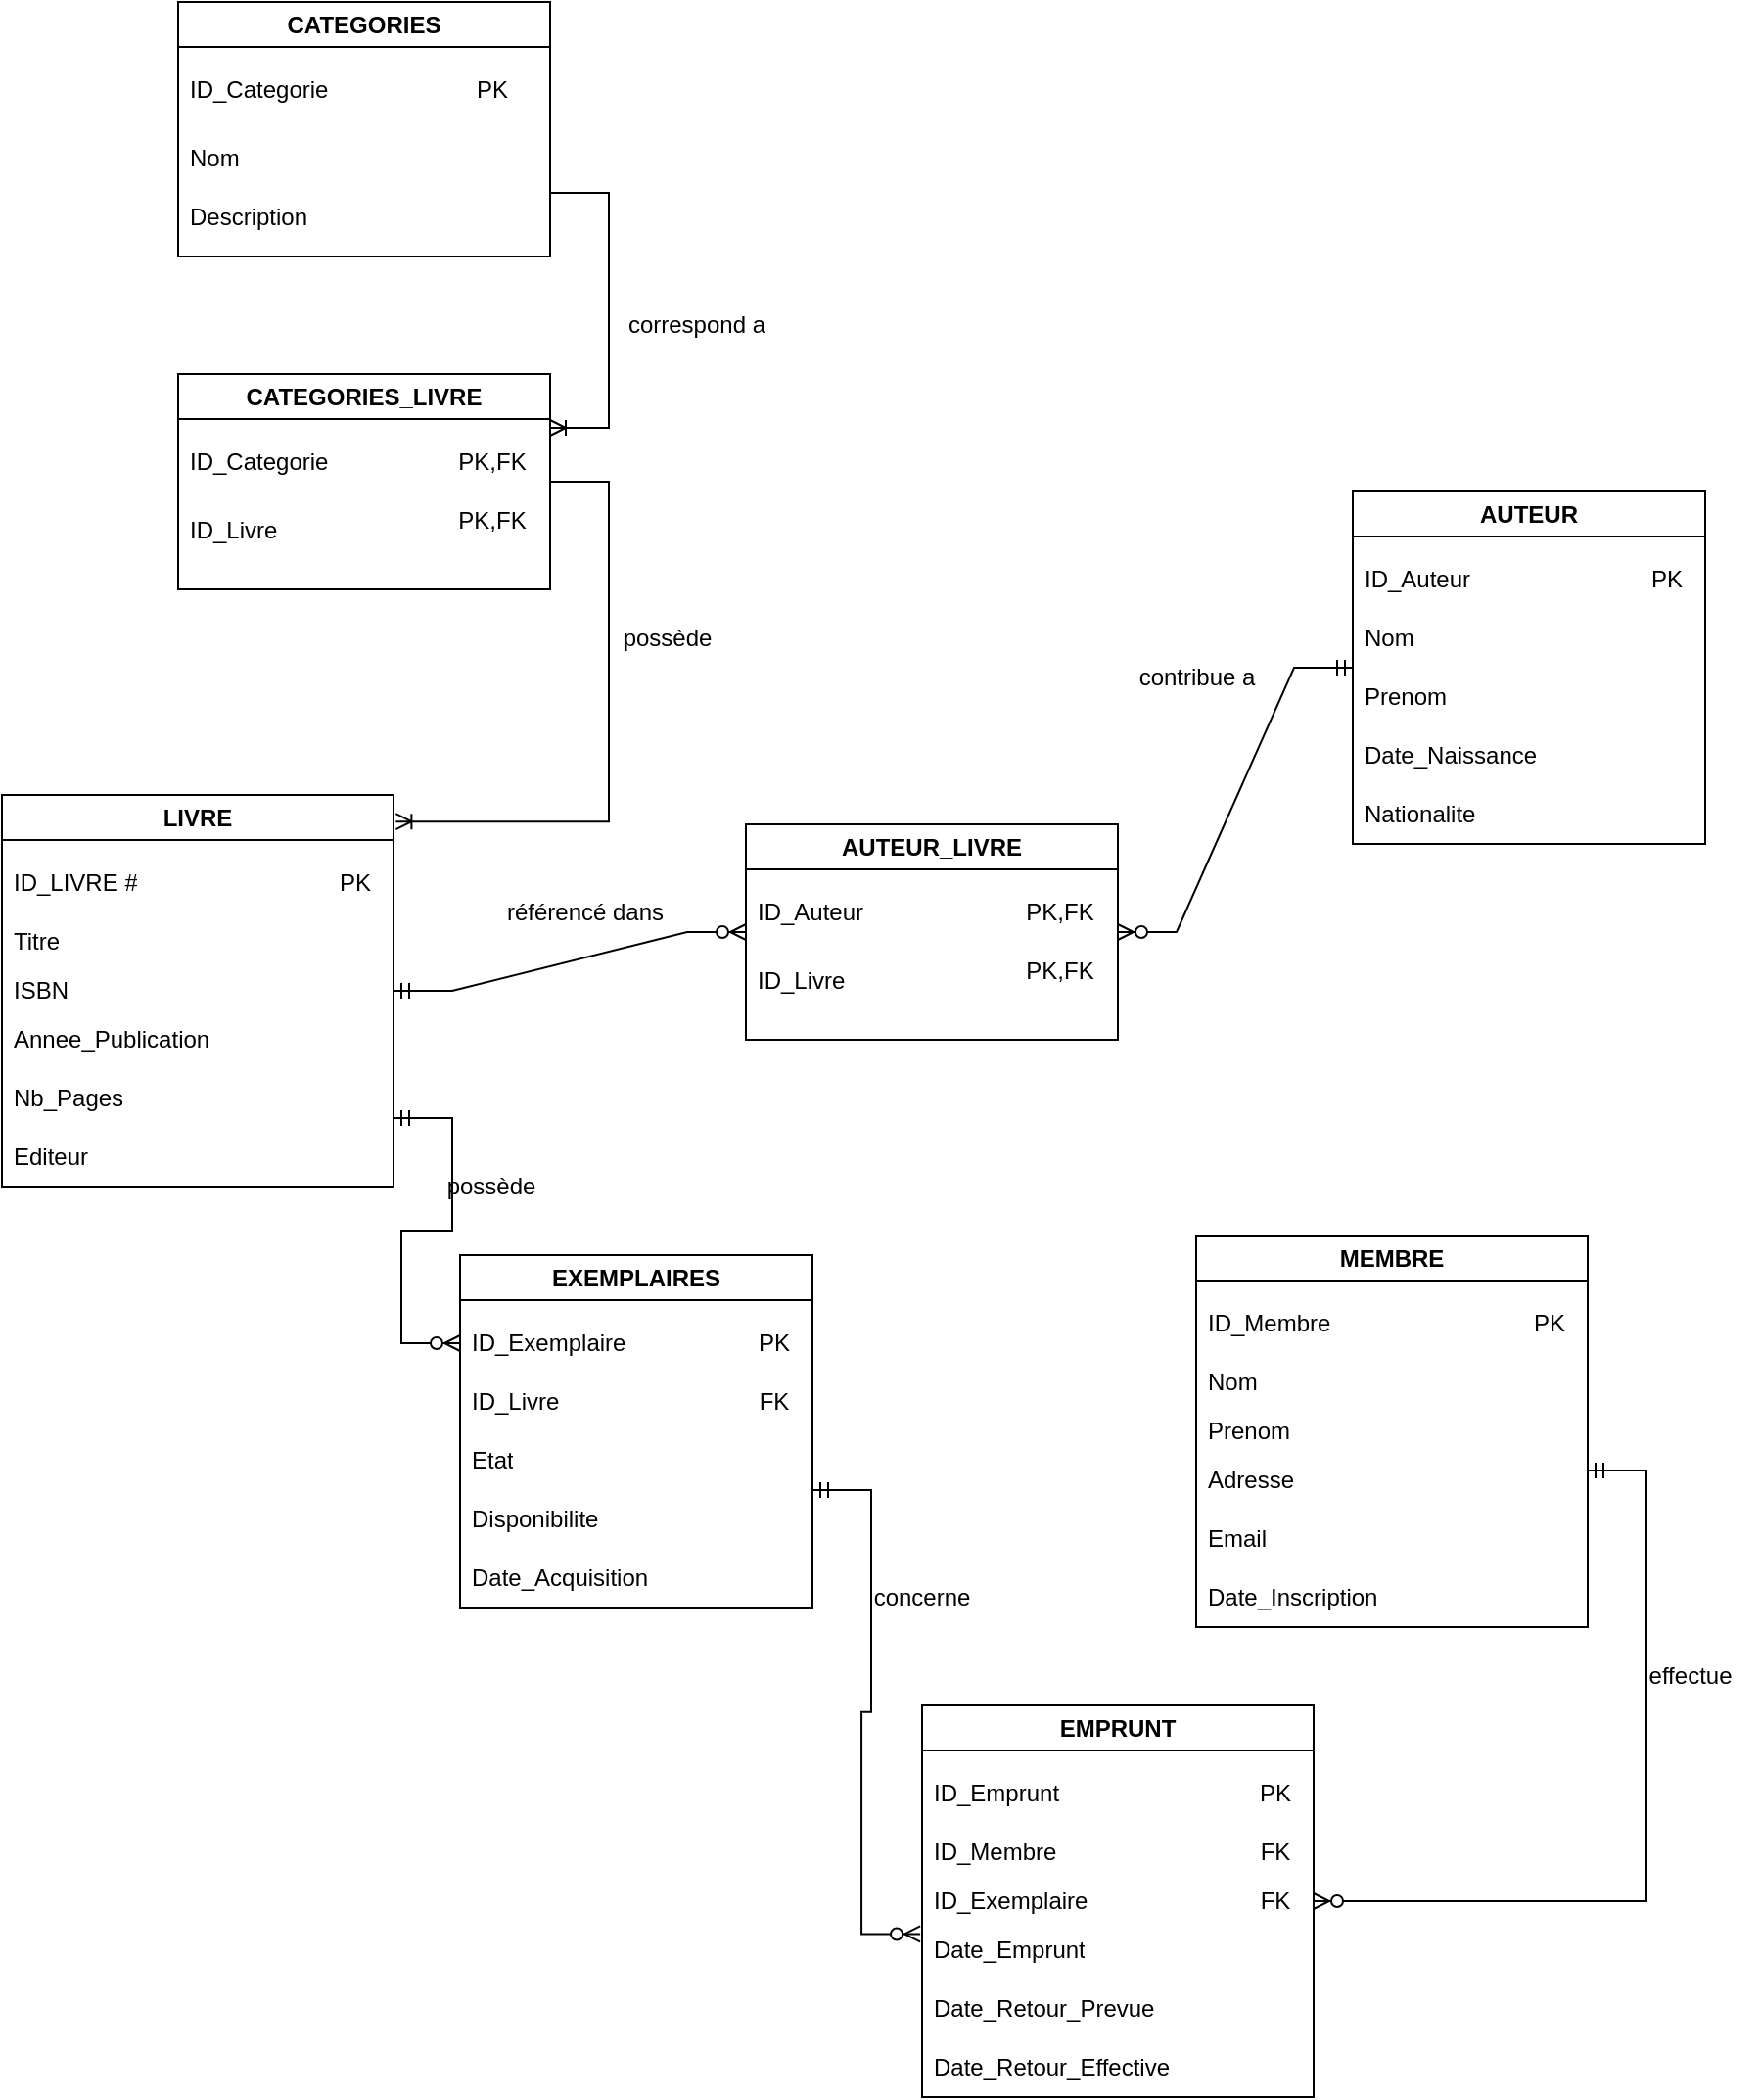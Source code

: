 <mxfile version="26.0.16">
  <diagram name="Page-1" id="eWk1_7pluJu55X0lNaEw">
    <mxGraphModel dx="1937" dy="1066" grid="1" gridSize="10" guides="1" tooltips="1" connect="1" arrows="1" fold="1" page="1" pageScale="1" pageWidth="827" pageHeight="1169" math="0" shadow="0">
      <root>
        <mxCell id="0" />
        <mxCell id="1" parent="0" />
        <mxCell id="pBnvmYbIh0TV2Lcnr2Pb-42" value="contribue a" style="text;html=1;align=center;verticalAlign=middle;resizable=0;points=[];autosize=1;strokeColor=none;fillColor=none;" parent="1" vertex="1">
          <mxGeometry x="570" y="410" width="80" height="30" as="geometry" />
        </mxCell>
        <mxCell id="pBnvmYbIh0TV2Lcnr2Pb-68" value="" style="edgeStyle=entityRelationEdgeStyle;fontSize=12;html=1;endArrow=ERzeroToMany;startArrow=ERmandOne;rounded=0;" parent="1" target="zZpr5M-_7XazHgn03-xu-23" edge="1">
          <mxGeometry width="100" height="100" relative="1" as="geometry">
            <mxPoint x="810" y="830" as="sourcePoint" />
            <mxPoint x="820" y="1020" as="targetPoint" />
          </mxGeometry>
        </mxCell>
        <mxCell id="pBnvmYbIh0TV2Lcnr2Pb-44" value="effectue" style="text;html=1;align=center;verticalAlign=middle;resizable=0;points=[];autosize=1;strokeColor=none;fillColor=none;" parent="1" vertex="1">
          <mxGeometry x="827" y="920" width="70" height="30" as="geometry" />
        </mxCell>
        <mxCell id="pBnvmYbIh0TV2Lcnr2Pb-70" value="" style="edgeStyle=entityRelationEdgeStyle;fontSize=12;html=1;endArrow=ERzeroToMany;startArrow=ERmandOne;rounded=0;entryX=0;entryY=0.5;entryDx=0;entryDy=0;" parent="1" target="pBnvmYbIh0TV2Lcnr2Pb-30" edge="1">
          <mxGeometry width="100" height="100" relative="1" as="geometry">
            <mxPoint x="200" y="650" as="sourcePoint" />
            <mxPoint x="170" y="860" as="targetPoint" />
          </mxGeometry>
        </mxCell>
        <mxCell id="zZpr5M-_7XazHgn03-xu-4" value="EXEMPLAIRES" style="swimlane;whiteSpace=wrap;html=1;" vertex="1" parent="1">
          <mxGeometry x="234" y="720" width="180" height="180" as="geometry" />
        </mxCell>
        <mxCell id="pBnvmYbIh0TV2Lcnr2Pb-30" value="ID_Exemplaire&amp;nbsp;" style="text;strokeColor=none;fillColor=none;align=left;verticalAlign=middle;spacingLeft=4;spacingRight=4;overflow=hidden;points=[[0,0.5],[1,0.5]];portConstraint=eastwest;rotatable=0;whiteSpace=wrap;html=1;" parent="zZpr5M-_7XazHgn03-xu-4" vertex="1">
          <mxGeometry y="30" width="120" height="30" as="geometry" />
        </mxCell>
        <mxCell id="pBnvmYbIh0TV2Lcnr2Pb-31" value="Etat" style="text;strokeColor=none;fillColor=none;align=left;verticalAlign=middle;spacingLeft=4;spacingRight=4;overflow=hidden;points=[[0,0.5],[1,0.5]];portConstraint=eastwest;rotatable=0;whiteSpace=wrap;html=1;" parent="zZpr5M-_7XazHgn03-xu-4" vertex="1">
          <mxGeometry y="90" width="120" height="30" as="geometry" />
        </mxCell>
        <mxCell id="pBnvmYbIh0TV2Lcnr2Pb-32" value="Disponibilite" style="text;strokeColor=none;fillColor=none;align=left;verticalAlign=middle;spacingLeft=4;spacingRight=4;overflow=hidden;points=[[0,0.5],[1,0.5]];portConstraint=eastwest;rotatable=0;whiteSpace=wrap;html=1;" parent="zZpr5M-_7XazHgn03-xu-4" vertex="1">
          <mxGeometry y="120" width="120" height="30" as="geometry" />
        </mxCell>
        <mxCell id="pBnvmYbIh0TV2Lcnr2Pb-33" value="Date_Acquisition" style="text;strokeColor=none;fillColor=none;align=left;verticalAlign=middle;spacingLeft=4;spacingRight=4;overflow=hidden;points=[[0,0.5],[1,0.5]];portConstraint=eastwest;rotatable=0;whiteSpace=wrap;html=1;" parent="zZpr5M-_7XazHgn03-xu-4" vertex="1">
          <mxGeometry y="150" width="120" height="30" as="geometry" />
        </mxCell>
        <mxCell id="zZpr5M-_7XazHgn03-xu-5" value="ID_Livre" style="text;strokeColor=none;fillColor=none;align=left;verticalAlign=middle;spacingLeft=4;spacingRight=4;overflow=hidden;points=[[0,0.5],[1,0.5]];portConstraint=eastwest;rotatable=0;whiteSpace=wrap;html=1;" vertex="1" parent="zZpr5M-_7XazHgn03-xu-4">
          <mxGeometry y="60" width="120" height="30" as="geometry" />
        </mxCell>
        <mxCell id="zZpr5M-_7XazHgn03-xu-6" value="PK" style="text;html=1;align=center;verticalAlign=middle;resizable=0;points=[];autosize=1;strokeColor=none;fillColor=none;" vertex="1" parent="zZpr5M-_7XazHgn03-xu-4">
          <mxGeometry x="140" y="30" width="40" height="30" as="geometry" />
        </mxCell>
        <mxCell id="zZpr5M-_7XazHgn03-xu-10" value="FK" style="text;html=1;align=center;verticalAlign=middle;resizable=0;points=[];autosize=1;strokeColor=none;fillColor=none;" vertex="1" parent="zZpr5M-_7XazHgn03-xu-4">
          <mxGeometry x="140" y="60" width="40" height="30" as="geometry" />
        </mxCell>
        <mxCell id="zZpr5M-_7XazHgn03-xu-11" value="LIVRE" style="swimlane;whiteSpace=wrap;html=1;" vertex="1" parent="1">
          <mxGeometry y="485" width="200" height="200" as="geometry" />
        </mxCell>
        <mxCell id="zZpr5M-_7XazHgn03-xu-12" value="ID_LIVRE #" style="text;strokeColor=none;fillColor=none;align=left;verticalAlign=middle;spacingLeft=4;spacingRight=4;overflow=hidden;points=[[0,0.5],[1,0.5]];portConstraint=eastwest;rotatable=0;whiteSpace=wrap;html=1;" vertex="1" parent="zZpr5M-_7XazHgn03-xu-11">
          <mxGeometry y="30" width="160" height="30" as="geometry" />
        </mxCell>
        <mxCell id="zZpr5M-_7XazHgn03-xu-13" value="Titre" style="text;strokeColor=none;fillColor=none;align=left;verticalAlign=middle;spacingLeft=4;spacingRight=4;overflow=hidden;points=[[0,0.5],[1,0.5]];portConstraint=eastwest;rotatable=0;whiteSpace=wrap;html=1;" vertex="1" parent="zZpr5M-_7XazHgn03-xu-11">
          <mxGeometry y="60" width="160" height="30" as="geometry" />
        </mxCell>
        <mxCell id="zZpr5M-_7XazHgn03-xu-14" value="ISBN" style="text;strokeColor=none;fillColor=none;align=left;verticalAlign=middle;spacingLeft=4;spacingRight=4;overflow=hidden;points=[[0,0.5],[1,0.5]];portConstraint=eastwest;rotatable=0;whiteSpace=wrap;html=1;" vertex="1" parent="zZpr5M-_7XazHgn03-xu-11">
          <mxGeometry y="85" width="160" height="30" as="geometry" />
        </mxCell>
        <mxCell id="zZpr5M-_7XazHgn03-xu-15" value="Annee_Publication" style="text;strokeColor=none;fillColor=none;align=left;verticalAlign=middle;spacingLeft=4;spacingRight=4;overflow=hidden;points=[[0,0.5],[1,0.5]];portConstraint=eastwest;rotatable=0;whiteSpace=wrap;html=1;" vertex="1" parent="zZpr5M-_7XazHgn03-xu-11">
          <mxGeometry y="110" width="160" height="30" as="geometry" />
        </mxCell>
        <mxCell id="zZpr5M-_7XazHgn03-xu-16" value="Nb_Pages" style="text;strokeColor=none;fillColor=none;align=left;verticalAlign=middle;spacingLeft=4;spacingRight=4;overflow=hidden;points=[[0,0.5],[1,0.5]];portConstraint=eastwest;rotatable=0;whiteSpace=wrap;html=1;" vertex="1" parent="zZpr5M-_7XazHgn03-xu-11">
          <mxGeometry y="140" width="160" height="30" as="geometry" />
        </mxCell>
        <mxCell id="zZpr5M-_7XazHgn03-xu-17" value="Editeur" style="text;strokeColor=none;fillColor=none;align=left;verticalAlign=middle;spacingLeft=4;spacingRight=4;overflow=hidden;points=[[0,0.5],[1,0.5]];portConstraint=eastwest;rotatable=0;whiteSpace=wrap;html=1;" vertex="1" parent="zZpr5M-_7XazHgn03-xu-11">
          <mxGeometry y="170" width="160" height="30" as="geometry" />
        </mxCell>
        <mxCell id="zZpr5M-_7XazHgn03-xu-18" value="PK" style="text;html=1;align=center;verticalAlign=middle;resizable=0;points=[];autosize=1;strokeColor=none;fillColor=none;" vertex="1" parent="zZpr5M-_7XazHgn03-xu-11">
          <mxGeometry x="160" y="30" width="40" height="30" as="geometry" />
        </mxCell>
        <mxCell id="zZpr5M-_7XazHgn03-xu-22" value="possède" style="text;html=1;align=center;verticalAlign=middle;whiteSpace=wrap;rounded=0;" vertex="1" parent="1">
          <mxGeometry x="220" y="670" width="60" height="30" as="geometry" />
        </mxCell>
        <mxCell id="zZpr5M-_7XazHgn03-xu-23" value="EMPRUNT" style="swimlane;whiteSpace=wrap;html=1;" vertex="1" parent="1">
          <mxGeometry x="470" y="950" width="200" height="200" as="geometry" />
        </mxCell>
        <mxCell id="zZpr5M-_7XazHgn03-xu-24" value="ID_Emprunt" style="text;strokeColor=none;fillColor=none;align=left;verticalAlign=middle;spacingLeft=4;spacingRight=4;overflow=hidden;points=[[0,0.5],[1,0.5]];portConstraint=eastwest;rotatable=0;whiteSpace=wrap;html=1;" vertex="1" parent="zZpr5M-_7XazHgn03-xu-23">
          <mxGeometry y="30" width="160" height="30" as="geometry" />
        </mxCell>
        <mxCell id="zZpr5M-_7XazHgn03-xu-25" value="ID_Membre" style="text;strokeColor=none;fillColor=none;align=left;verticalAlign=middle;spacingLeft=4;spacingRight=4;overflow=hidden;points=[[0,0.5],[1,0.5]];portConstraint=eastwest;rotatable=0;whiteSpace=wrap;html=1;" vertex="1" parent="zZpr5M-_7XazHgn03-xu-23">
          <mxGeometry y="60" width="160" height="30" as="geometry" />
        </mxCell>
        <mxCell id="zZpr5M-_7XazHgn03-xu-26" value="ID_Exemplaire" style="text;strokeColor=none;fillColor=none;align=left;verticalAlign=middle;spacingLeft=4;spacingRight=4;overflow=hidden;points=[[0,0.5],[1,0.5]];portConstraint=eastwest;rotatable=0;whiteSpace=wrap;html=1;" vertex="1" parent="zZpr5M-_7XazHgn03-xu-23">
          <mxGeometry y="85" width="160" height="30" as="geometry" />
        </mxCell>
        <mxCell id="zZpr5M-_7XazHgn03-xu-27" value="Date_Emprunt" style="text;strokeColor=none;fillColor=none;align=left;verticalAlign=middle;spacingLeft=4;spacingRight=4;overflow=hidden;points=[[0,0.5],[1,0.5]];portConstraint=eastwest;rotatable=0;whiteSpace=wrap;html=1;" vertex="1" parent="zZpr5M-_7XazHgn03-xu-23">
          <mxGeometry y="110" width="160" height="30" as="geometry" />
        </mxCell>
        <mxCell id="zZpr5M-_7XazHgn03-xu-28" value="Date_Retour_Prevue" style="text;strokeColor=none;fillColor=none;align=left;verticalAlign=middle;spacingLeft=4;spacingRight=4;overflow=hidden;points=[[0,0.5],[1,0.5]];portConstraint=eastwest;rotatable=0;whiteSpace=wrap;html=1;" vertex="1" parent="zZpr5M-_7XazHgn03-xu-23">
          <mxGeometry y="140" width="160" height="30" as="geometry" />
        </mxCell>
        <mxCell id="zZpr5M-_7XazHgn03-xu-29" value="Date_Retour_Effective" style="text;strokeColor=none;fillColor=none;align=left;verticalAlign=middle;spacingLeft=4;spacingRight=4;overflow=hidden;points=[[0,0.5],[1,0.5]];portConstraint=eastwest;rotatable=0;whiteSpace=wrap;html=1;" vertex="1" parent="zZpr5M-_7XazHgn03-xu-23">
          <mxGeometry y="170" width="160" height="30" as="geometry" />
        </mxCell>
        <mxCell id="zZpr5M-_7XazHgn03-xu-30" value="PK" style="text;html=1;align=center;verticalAlign=middle;resizable=0;points=[];autosize=1;strokeColor=none;fillColor=none;" vertex="1" parent="zZpr5M-_7XazHgn03-xu-23">
          <mxGeometry x="160" y="30" width="40" height="30" as="geometry" />
        </mxCell>
        <mxCell id="zZpr5M-_7XazHgn03-xu-31" value="FK" style="text;html=1;align=center;verticalAlign=middle;resizable=0;points=[];autosize=1;strokeColor=none;fillColor=none;" vertex="1" parent="zZpr5M-_7XazHgn03-xu-23">
          <mxGeometry x="160" y="60" width="40" height="30" as="geometry" />
        </mxCell>
        <mxCell id="zZpr5M-_7XazHgn03-xu-33" value="FK" style="text;html=1;align=center;verticalAlign=middle;resizable=0;points=[];autosize=1;strokeColor=none;fillColor=none;" vertex="1" parent="zZpr5M-_7XazHgn03-xu-23">
          <mxGeometry x="160" y="85" width="40" height="30" as="geometry" />
        </mxCell>
        <mxCell id="zZpr5M-_7XazHgn03-xu-34" value="" style="edgeStyle=entityRelationEdgeStyle;fontSize=12;html=1;endArrow=ERzeroToMany;startArrow=ERmandOne;rounded=0;entryX=-0.006;entryY=0.224;entryDx=0;entryDy=0;entryPerimeter=0;" edge="1" parent="1" target="zZpr5M-_7XazHgn03-xu-27">
          <mxGeometry width="100" height="100" relative="1" as="geometry">
            <mxPoint x="414" y="840" as="sourcePoint" />
            <mxPoint x="464" y="1070" as="targetPoint" />
          </mxGeometry>
        </mxCell>
        <mxCell id="zZpr5M-_7XazHgn03-xu-36" value="concerne" style="text;html=1;align=center;verticalAlign=middle;whiteSpace=wrap;rounded=0;" vertex="1" parent="1">
          <mxGeometry x="440" y="880" width="60" height="30" as="geometry" />
        </mxCell>
        <mxCell id="zZpr5M-_7XazHgn03-xu-37" value="MEMBRE" style="swimlane;whiteSpace=wrap;html=1;startSize=23;" vertex="1" parent="1">
          <mxGeometry x="610" y="710" width="200" height="200" as="geometry" />
        </mxCell>
        <mxCell id="zZpr5M-_7XazHgn03-xu-38" value="ID_Membre" style="text;strokeColor=none;fillColor=none;align=left;verticalAlign=middle;spacingLeft=4;spacingRight=4;overflow=hidden;points=[[0,0.5],[1,0.5]];portConstraint=eastwest;rotatable=0;whiteSpace=wrap;html=1;" vertex="1" parent="zZpr5M-_7XazHgn03-xu-37">
          <mxGeometry y="30" width="160" height="30" as="geometry" />
        </mxCell>
        <mxCell id="zZpr5M-_7XazHgn03-xu-39" value="Nom" style="text;strokeColor=none;fillColor=none;align=left;verticalAlign=middle;spacingLeft=4;spacingRight=4;overflow=hidden;points=[[0,0.5],[1,0.5]];portConstraint=eastwest;rotatable=0;whiteSpace=wrap;html=1;" vertex="1" parent="zZpr5M-_7XazHgn03-xu-37">
          <mxGeometry y="60" width="160" height="30" as="geometry" />
        </mxCell>
        <mxCell id="zZpr5M-_7XazHgn03-xu-40" value="Prenom" style="text;strokeColor=none;fillColor=none;align=left;verticalAlign=middle;spacingLeft=4;spacingRight=4;overflow=hidden;points=[[0,0.5],[1,0.5]];portConstraint=eastwest;rotatable=0;whiteSpace=wrap;html=1;" vertex="1" parent="zZpr5M-_7XazHgn03-xu-37">
          <mxGeometry y="85" width="160" height="30" as="geometry" />
        </mxCell>
        <mxCell id="zZpr5M-_7XazHgn03-xu-41" value="Adresse" style="text;strokeColor=none;fillColor=none;align=left;verticalAlign=middle;spacingLeft=4;spacingRight=4;overflow=hidden;points=[[0,0.5],[1,0.5]];portConstraint=eastwest;rotatable=0;whiteSpace=wrap;html=1;" vertex="1" parent="zZpr5M-_7XazHgn03-xu-37">
          <mxGeometry y="110" width="160" height="30" as="geometry" />
        </mxCell>
        <mxCell id="zZpr5M-_7XazHgn03-xu-42" value="Email" style="text;strokeColor=none;fillColor=none;align=left;verticalAlign=middle;spacingLeft=4;spacingRight=4;overflow=hidden;points=[[0,0.5],[1,0.5]];portConstraint=eastwest;rotatable=0;whiteSpace=wrap;html=1;" vertex="1" parent="zZpr5M-_7XazHgn03-xu-37">
          <mxGeometry y="140" width="160" height="30" as="geometry" />
        </mxCell>
        <mxCell id="zZpr5M-_7XazHgn03-xu-43" value="Date_Inscription" style="text;strokeColor=none;fillColor=none;align=left;verticalAlign=middle;spacingLeft=4;spacingRight=4;overflow=hidden;points=[[0,0.5],[1,0.5]];portConstraint=eastwest;rotatable=0;whiteSpace=wrap;html=1;" vertex="1" parent="zZpr5M-_7XazHgn03-xu-37">
          <mxGeometry y="170" width="160" height="30" as="geometry" />
        </mxCell>
        <mxCell id="zZpr5M-_7XazHgn03-xu-44" value="PK" style="text;html=1;align=center;verticalAlign=middle;resizable=0;points=[];autosize=1;strokeColor=none;fillColor=none;" vertex="1" parent="zZpr5M-_7XazHgn03-xu-37">
          <mxGeometry x="160" y="30" width="40" height="30" as="geometry" />
        </mxCell>
        <mxCell id="zZpr5M-_7XazHgn03-xu-47" value="AUTEUR" style="swimlane;whiteSpace=wrap;html=1;" vertex="1" parent="1">
          <mxGeometry x="690" y="330" width="180" height="180" as="geometry" />
        </mxCell>
        <mxCell id="zZpr5M-_7XazHgn03-xu-48" value="ID_Auteur" style="text;strokeColor=none;fillColor=none;align=left;verticalAlign=middle;spacingLeft=4;spacingRight=4;overflow=hidden;points=[[0,0.5],[1,0.5]];portConstraint=eastwest;rotatable=0;whiteSpace=wrap;html=1;" vertex="1" parent="zZpr5M-_7XazHgn03-xu-47">
          <mxGeometry y="30" width="120" height="30" as="geometry" />
        </mxCell>
        <mxCell id="zZpr5M-_7XazHgn03-xu-49" value="Prenom" style="text;strokeColor=none;fillColor=none;align=left;verticalAlign=middle;spacingLeft=4;spacingRight=4;overflow=hidden;points=[[0,0.5],[1,0.5]];portConstraint=eastwest;rotatable=0;whiteSpace=wrap;html=1;" vertex="1" parent="zZpr5M-_7XazHgn03-xu-47">
          <mxGeometry y="90" width="120" height="30" as="geometry" />
        </mxCell>
        <mxCell id="zZpr5M-_7XazHgn03-xu-50" value="Date_Naissance" style="text;strokeColor=none;fillColor=none;align=left;verticalAlign=middle;spacingLeft=4;spacingRight=4;overflow=hidden;points=[[0,0.5],[1,0.5]];portConstraint=eastwest;rotatable=0;whiteSpace=wrap;html=1;" vertex="1" parent="zZpr5M-_7XazHgn03-xu-47">
          <mxGeometry y="120" width="120" height="30" as="geometry" />
        </mxCell>
        <mxCell id="zZpr5M-_7XazHgn03-xu-51" value="Nationalite" style="text;strokeColor=none;fillColor=none;align=left;verticalAlign=middle;spacingLeft=4;spacingRight=4;overflow=hidden;points=[[0,0.5],[1,0.5]];portConstraint=eastwest;rotatable=0;whiteSpace=wrap;html=1;" vertex="1" parent="zZpr5M-_7XazHgn03-xu-47">
          <mxGeometry y="150" width="120" height="30" as="geometry" />
        </mxCell>
        <mxCell id="zZpr5M-_7XazHgn03-xu-52" value="Nom" style="text;strokeColor=none;fillColor=none;align=left;verticalAlign=middle;spacingLeft=4;spacingRight=4;overflow=hidden;points=[[0,0.5],[1,0.5]];portConstraint=eastwest;rotatable=0;whiteSpace=wrap;html=1;" vertex="1" parent="zZpr5M-_7XazHgn03-xu-47">
          <mxGeometry y="60" width="120" height="30" as="geometry" />
        </mxCell>
        <mxCell id="zZpr5M-_7XazHgn03-xu-53" value="PK" style="text;html=1;align=center;verticalAlign=middle;resizable=0;points=[];autosize=1;strokeColor=none;fillColor=none;" vertex="1" parent="zZpr5M-_7XazHgn03-xu-47">
          <mxGeometry x="140" y="30" width="40" height="30" as="geometry" />
        </mxCell>
        <mxCell id="zZpr5M-_7XazHgn03-xu-55" value="AUTEUR_LIVRE" style="swimlane;whiteSpace=wrap;html=1;" vertex="1" parent="1">
          <mxGeometry x="380" y="500" width="190" height="110" as="geometry" />
        </mxCell>
        <mxCell id="zZpr5M-_7XazHgn03-xu-56" value="ID_Auteur" style="text;strokeColor=none;fillColor=none;align=left;verticalAlign=middle;spacingLeft=4;spacingRight=4;overflow=hidden;points=[[0,0.5],[1,0.5]];portConstraint=eastwest;rotatable=0;whiteSpace=wrap;html=1;" vertex="1" parent="zZpr5M-_7XazHgn03-xu-55">
          <mxGeometry y="30" width="120" height="30" as="geometry" />
        </mxCell>
        <mxCell id="zZpr5M-_7XazHgn03-xu-61" value="PK,FK" style="text;html=1;align=center;verticalAlign=middle;resizable=0;points=[];autosize=1;strokeColor=none;fillColor=none;" vertex="1" parent="zZpr5M-_7XazHgn03-xu-55">
          <mxGeometry x="130" y="30" width="60" height="30" as="geometry" />
        </mxCell>
        <mxCell id="zZpr5M-_7XazHgn03-xu-62" value="ID_Livre" style="text;strokeColor=none;fillColor=none;align=left;verticalAlign=middle;spacingLeft=4;spacingRight=4;overflow=hidden;points=[[0,0.5],[1,0.5]];portConstraint=eastwest;rotatable=0;whiteSpace=wrap;html=1;" vertex="1" parent="zZpr5M-_7XazHgn03-xu-55">
          <mxGeometry y="65" width="120" height="30" as="geometry" />
        </mxCell>
        <mxCell id="zZpr5M-_7XazHgn03-xu-63" value="PK,FK" style="text;html=1;align=center;verticalAlign=middle;resizable=0;points=[];autosize=1;strokeColor=none;fillColor=none;" vertex="1" parent="zZpr5M-_7XazHgn03-xu-55">
          <mxGeometry x="130" y="60" width="60" height="30" as="geometry" />
        </mxCell>
        <mxCell id="zZpr5M-_7XazHgn03-xu-64" value="" style="edgeStyle=entityRelationEdgeStyle;fontSize=12;html=1;endArrow=ERzeroToMany;startArrow=ERmandOne;rounded=0;" edge="1" parent="1" source="zZpr5M-_7XazHgn03-xu-11" target="zZpr5M-_7XazHgn03-xu-55">
          <mxGeometry width="100" height="100" relative="1" as="geometry">
            <mxPoint x="256" y="490" as="sourcePoint" />
            <mxPoint x="290" y="605" as="targetPoint" />
          </mxGeometry>
        </mxCell>
        <mxCell id="zZpr5M-_7XazHgn03-xu-65" value="référencé dans" style="text;html=1;align=center;verticalAlign=middle;whiteSpace=wrap;rounded=0;" vertex="1" parent="1">
          <mxGeometry x="250" y="530" width="96" height="30" as="geometry" />
        </mxCell>
        <mxCell id="zZpr5M-_7XazHgn03-xu-66" value="" style="edgeStyle=entityRelationEdgeStyle;fontSize=12;html=1;endArrow=ERzeroToMany;startArrow=ERmandOne;rounded=0;" edge="1" parent="1" source="zZpr5M-_7XazHgn03-xu-47" target="zZpr5M-_7XazHgn03-xu-55">
          <mxGeometry width="100" height="100" relative="1" as="geometry">
            <mxPoint x="570" y="390" as="sourcePoint" />
            <mxPoint x="690" y="635" as="targetPoint" />
          </mxGeometry>
        </mxCell>
        <mxCell id="zZpr5M-_7XazHgn03-xu-72" value="CATEGORIES" style="swimlane;whiteSpace=wrap;html=1;" vertex="1" parent="1">
          <mxGeometry x="90" y="80" width="190" height="130" as="geometry" />
        </mxCell>
        <mxCell id="zZpr5M-_7XazHgn03-xu-73" value="ID_Categorie" style="text;strokeColor=none;fillColor=none;align=left;verticalAlign=middle;spacingLeft=4;spacingRight=4;overflow=hidden;points=[[0,0.5],[1,0.5]];portConstraint=eastwest;rotatable=0;whiteSpace=wrap;html=1;" vertex="1" parent="zZpr5M-_7XazHgn03-xu-72">
          <mxGeometry y="30" width="120" height="30" as="geometry" />
        </mxCell>
        <mxCell id="zZpr5M-_7XazHgn03-xu-74" value="PK" style="text;html=1;align=center;verticalAlign=middle;resizable=0;points=[];autosize=1;strokeColor=none;fillColor=none;" vertex="1" parent="zZpr5M-_7XazHgn03-xu-72">
          <mxGeometry x="140" y="30" width="40" height="30" as="geometry" />
        </mxCell>
        <mxCell id="zZpr5M-_7XazHgn03-xu-75" value="Nom" style="text;strokeColor=none;fillColor=none;align=left;verticalAlign=middle;spacingLeft=4;spacingRight=4;overflow=hidden;points=[[0,0.5],[1,0.5]];portConstraint=eastwest;rotatable=0;whiteSpace=wrap;html=1;" vertex="1" parent="zZpr5M-_7XazHgn03-xu-72">
          <mxGeometry y="65" width="120" height="30" as="geometry" />
        </mxCell>
        <mxCell id="zZpr5M-_7XazHgn03-xu-77" value="Description" style="text;strokeColor=none;fillColor=none;align=left;verticalAlign=middle;spacingLeft=4;spacingRight=4;overflow=hidden;points=[[0,0.5],[1,0.5]];portConstraint=eastwest;rotatable=0;whiteSpace=wrap;html=1;" vertex="1" parent="zZpr5M-_7XazHgn03-xu-72">
          <mxGeometry y="95" width="160" height="30" as="geometry" />
        </mxCell>
        <mxCell id="zZpr5M-_7XazHgn03-xu-78" value="" style="edgeStyle=entityRelationEdgeStyle;fontSize=12;html=1;endArrow=ERoneToMany;rounded=0;entryX=1.006;entryY=0.068;entryDx=0;entryDy=0;entryPerimeter=0;" edge="1" parent="1" source="zZpr5M-_7XazHgn03-xu-79" target="zZpr5M-_7XazHgn03-xu-11">
          <mxGeometry width="100" height="100" relative="1" as="geometry">
            <mxPoint x="290" y="360" as="sourcePoint" />
            <mxPoint x="419" y="395" as="targetPoint" />
            <Array as="points">
              <mxPoint x="450" y="345" />
            </Array>
          </mxGeometry>
        </mxCell>
        <mxCell id="zZpr5M-_7XazHgn03-xu-79" value="CATEGORIES_LIVRE" style="swimlane;whiteSpace=wrap;html=1;" vertex="1" parent="1">
          <mxGeometry x="90" y="270" width="190" height="110" as="geometry" />
        </mxCell>
        <mxCell id="zZpr5M-_7XazHgn03-xu-80" value="ID_Categorie" style="text;strokeColor=none;fillColor=none;align=left;verticalAlign=middle;spacingLeft=4;spacingRight=4;overflow=hidden;points=[[0,0.5],[1,0.5]];portConstraint=eastwest;rotatable=0;whiteSpace=wrap;html=1;" vertex="1" parent="zZpr5M-_7XazHgn03-xu-79">
          <mxGeometry y="30" width="120" height="30" as="geometry" />
        </mxCell>
        <mxCell id="zZpr5M-_7XazHgn03-xu-81" value="PK,FK" style="text;html=1;align=center;verticalAlign=middle;resizable=0;points=[];autosize=1;strokeColor=none;fillColor=none;" vertex="1" parent="zZpr5M-_7XazHgn03-xu-79">
          <mxGeometry x="130" y="30" width="60" height="30" as="geometry" />
        </mxCell>
        <mxCell id="zZpr5M-_7XazHgn03-xu-82" value="ID_Livre" style="text;strokeColor=none;fillColor=none;align=left;verticalAlign=middle;spacingLeft=4;spacingRight=4;overflow=hidden;points=[[0,0.5],[1,0.5]];portConstraint=eastwest;rotatable=0;whiteSpace=wrap;html=1;" vertex="1" parent="zZpr5M-_7XazHgn03-xu-79">
          <mxGeometry y="65" width="120" height="30" as="geometry" />
        </mxCell>
        <mxCell id="zZpr5M-_7XazHgn03-xu-83" value="PK,FK" style="text;html=1;align=center;verticalAlign=middle;resizable=0;points=[];autosize=1;strokeColor=none;fillColor=none;" vertex="1" parent="zZpr5M-_7XazHgn03-xu-79">
          <mxGeometry x="130" y="60" width="60" height="30" as="geometry" />
        </mxCell>
        <mxCell id="zZpr5M-_7XazHgn03-xu-84" value="" style="edgeStyle=entityRelationEdgeStyle;fontSize=12;html=1;endArrow=ERoneToMany;rounded=0;entryX=1;entryY=0.25;entryDx=0;entryDy=0;exitX=1;exitY=0.75;exitDx=0;exitDy=0;" edge="1" parent="1" source="zZpr5M-_7XazHgn03-xu-72" target="zZpr5M-_7XazHgn03-xu-79">
          <mxGeometry width="100" height="100" relative="1" as="geometry">
            <mxPoint x="92.08" y="200" as="sourcePoint" />
            <mxPoint x="90.0" y="311.5" as="targetPoint" />
            <Array as="points">
              <mxPoint x="189" y="226.5" />
              <mxPoint x="40" y="220" />
            </Array>
          </mxGeometry>
        </mxCell>
        <mxCell id="zZpr5M-_7XazHgn03-xu-85" value="possède" style="text;html=1;align=center;verticalAlign=middle;whiteSpace=wrap;rounded=0;" vertex="1" parent="1">
          <mxGeometry x="310" y="390" width="60" height="30" as="geometry" />
        </mxCell>
        <mxCell id="zZpr5M-_7XazHgn03-xu-86" value="correspond a" style="text;html=1;align=center;verticalAlign=middle;whiteSpace=wrap;rounded=0;" vertex="1" parent="1">
          <mxGeometry x="310" y="230" width="90" height="30" as="geometry" />
        </mxCell>
      </root>
    </mxGraphModel>
  </diagram>
</mxfile>
